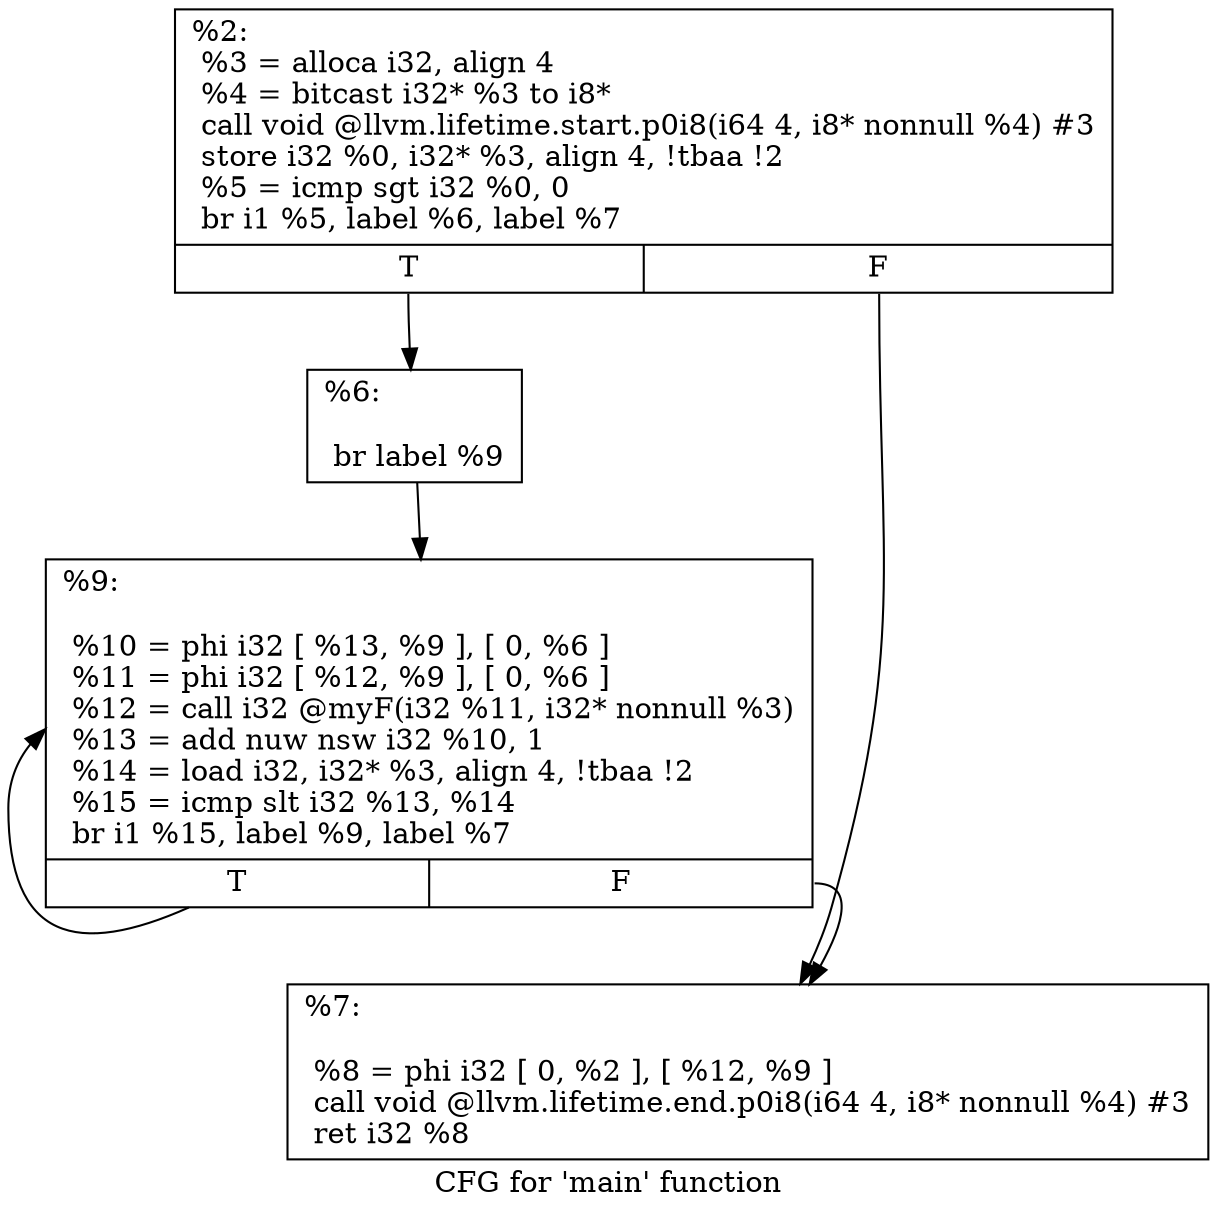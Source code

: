 digraph "CFG for 'main' function" {
	label="CFG for 'main' function";

	Node0x23c2340 [shape=record,label="{%2:\l  %3 = alloca i32, align 4\l  %4 = bitcast i32* %3 to i8*\l  call void @llvm.lifetime.start.p0i8(i64 4, i8* nonnull %4) #3\l  store i32 %0, i32* %3, align 4, !tbaa !2\l  %5 = icmp sgt i32 %0, 0\l  br i1 %5, label %6, label %7\l|{<s0>T|<s1>F}}"];
	Node0x23c2340:s0 -> Node0x23c2970;
	Node0x23c2340:s1 -> Node0x23c2a00;
	Node0x23c2970 [shape=record,label="{%6:\l\l  br label %9\l}"];
	Node0x23c2970 -> Node0x23c2b20;
	Node0x23c2a00 [shape=record,label="{%7:\l\l  %8 = phi i32 [ 0, %2 ], [ %12, %9 ]\l  call void @llvm.lifetime.end.p0i8(i64 4, i8* nonnull %4) #3\l  ret i32 %8\l}"];
	Node0x23c2b20 [shape=record,label="{%9:\l\l  %10 = phi i32 [ %13, %9 ], [ 0, %6 ]\l  %11 = phi i32 [ %12, %9 ], [ 0, %6 ]\l  %12 = call i32 @myF(i32 %11, i32* nonnull %3)\l  %13 = add nuw nsw i32 %10, 1\l  %14 = load i32, i32* %3, align 4, !tbaa !2\l  %15 = icmp slt i32 %13, %14\l  br i1 %15, label %9, label %7\l|{<s0>T|<s1>F}}"];
	Node0x23c2b20:s0 -> Node0x23c2b20;
	Node0x23c2b20:s1 -> Node0x23c2a00;
}
